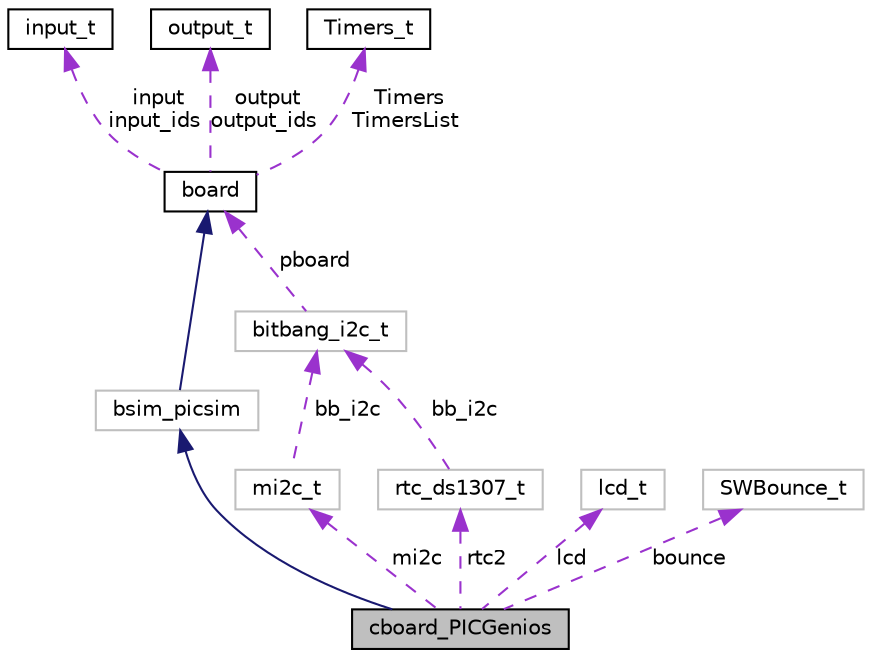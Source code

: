 digraph "cboard_PICGenios"
{
 // LATEX_PDF_SIZE
  edge [fontname="Helvetica",fontsize="10",labelfontname="Helvetica",labelfontsize="10"];
  node [fontname="Helvetica",fontsize="10",shape=record];
  Node1 [label="cboard_PICGenios",height=0.2,width=0.4,color="black", fillcolor="grey75", style="filled", fontcolor="black",tooltip=" "];
  Node2 -> Node1 [dir="back",color="midnightblue",fontsize="10",style="solid",fontname="Helvetica"];
  Node2 [label="bsim_picsim",height=0.2,width=0.4,color="grey75", fillcolor="white", style="filled",URL="$classbsim__picsim.html",tooltip=" "];
  Node3 -> Node2 [dir="back",color="midnightblue",fontsize="10",style="solid",fontname="Helvetica"];
  Node3 [label="board",height=0.2,width=0.4,color="black", fillcolor="white", style="filled",URL="$classboard.html",tooltip="Board class."];
  Node4 -> Node3 [dir="back",color="darkorchid3",fontsize="10",style="dashed",label=" input\ninput_ids" ,fontname="Helvetica"];
  Node4 [label="input_t",height=0.2,width=0.4,color="black", fillcolor="white", style="filled",URL="$structinput__t.html",tooltip="input map struct"];
  Node5 -> Node3 [dir="back",color="darkorchid3",fontsize="10",style="dashed",label=" output\noutput_ids" ,fontname="Helvetica"];
  Node5 [label="output_t",height=0.2,width=0.4,color="black", fillcolor="white", style="filled",URL="$structoutput__t.html",tooltip="output map struct"];
  Node6 -> Node3 [dir="back",color="darkorchid3",fontsize="10",style="dashed",label=" Timers\nTimersList" ,fontname="Helvetica"];
  Node6 [label="Timers_t",height=0.2,width=0.4,color="black", fillcolor="white", style="filled",URL="$struct_timers__t.html",tooltip="internal timer struct"];
  Node7 -> Node1 [dir="back",color="darkorchid3",fontsize="10",style="dashed",label=" lcd" ,fontname="Helvetica"];
  Node7 [label="lcd_t",height=0.2,width=0.4,color="grey75", fillcolor="white", style="filled",URL="$structlcd__t.html",tooltip=" "];
  Node8 -> Node1 [dir="back",color="darkorchid3",fontsize="10",style="dashed",label=" mi2c" ,fontname="Helvetica"];
  Node8 [label="mi2c_t",height=0.2,width=0.4,color="grey75", fillcolor="white", style="filled",URL="$structmi2c__t.html",tooltip=" "];
  Node9 -> Node8 [dir="back",color="darkorchid3",fontsize="10",style="dashed",label=" bb_i2c" ,fontname="Helvetica"];
  Node9 [label="bitbang_i2c_t",height=0.2,width=0.4,color="grey75", fillcolor="white", style="filled",URL="$structbitbang__i2c__t.html",tooltip=" "];
  Node3 -> Node9 [dir="back",color="darkorchid3",fontsize="10",style="dashed",label=" pboard" ,fontname="Helvetica"];
  Node10 -> Node1 [dir="back",color="darkorchid3",fontsize="10",style="dashed",label=" rtc2" ,fontname="Helvetica"];
  Node10 [label="rtc_ds1307_t",height=0.2,width=0.4,color="grey75", fillcolor="white", style="filled",URL="$structrtc__ds1307__t.html",tooltip=" "];
  Node9 -> Node10 [dir="back",color="darkorchid3",fontsize="10",style="dashed",label=" bb_i2c" ,fontname="Helvetica"];
  Node11 -> Node1 [dir="back",color="darkorchid3",fontsize="10",style="dashed",label=" bounce" ,fontname="Helvetica"];
  Node11 [label="SWBounce_t",height=0.2,width=0.4,color="grey75", fillcolor="white", style="filled",URL="$struct_s_w_bounce__t.html",tooltip=" "];
}
